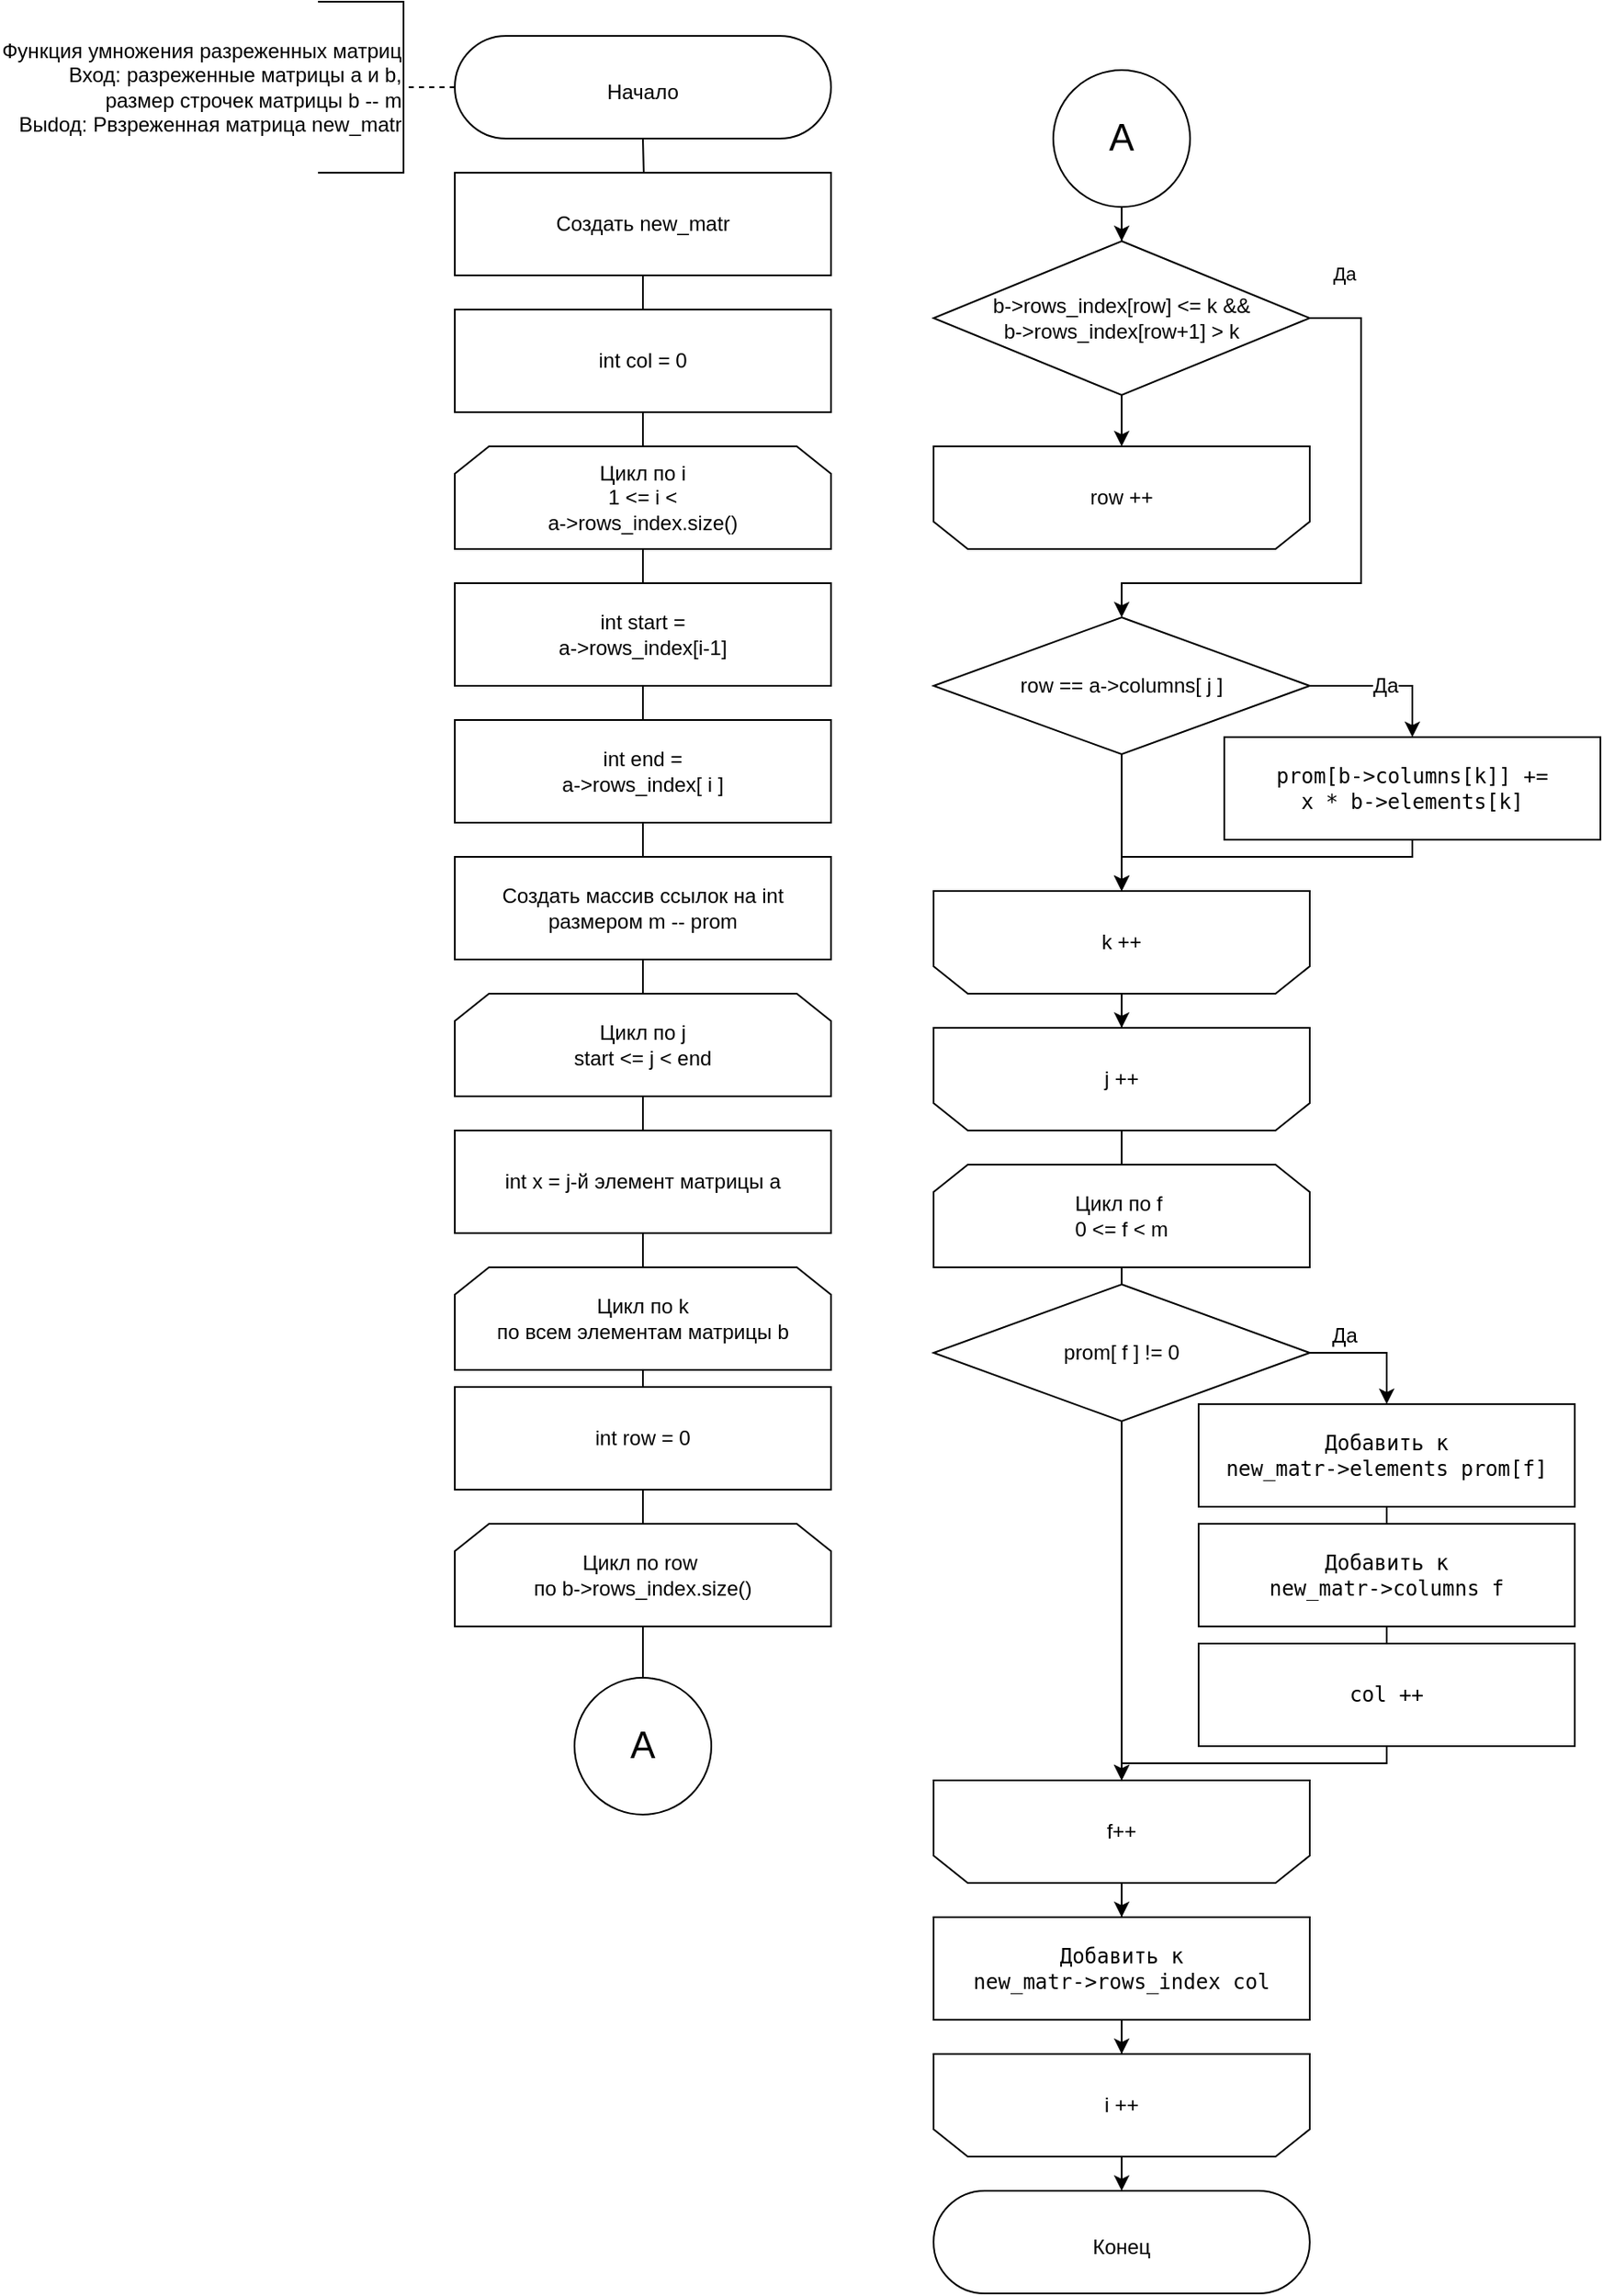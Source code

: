 <mxfile version="20.3.0" type="device"><diagram id="wJuYt8VJxtdSwbcKCTVF" name="Page-1"><mxGraphModel dx="2746" dy="1157" grid="1" gridSize="10" guides="1" tooltips="1" connect="1" arrows="1" fold="1" page="1" pageScale="1" pageWidth="850" pageHeight="1100" math="0" shadow="0"><root><mxCell id="0"/><mxCell id="1" parent="0"/><mxCell id="TtiHUzw6GlkKzpKn4ofh-44" style="edgeStyle=orthogonalEdgeStyle;rounded=0;orthogonalLoop=1;jettySize=auto;html=1;fontSize=12;fontColor=#000000;" edge="1" parent="1" target="TtiHUzw6GlkKzpKn4ofh-4"><mxGeometry relative="1" as="geometry"><mxPoint x="270" y="110" as="sourcePoint"/></mxGeometry></mxCell><mxCell id="TtiHUzw6GlkKzpKn4ofh-2" value="Функция умножения разреженных матриц&lt;br&gt;Вход: разреженные матрицы a и b,&lt;br&gt;&amp;nbsp;размер строчек матрицы b -- m&lt;br&gt;Выdод: Рвзреженная матрица new_matr" style="strokeWidth=1;html=1;shape=mxgraph.flowchart.annotation_1;align=right;pointerEvents=1;direction=west;" vertex="1" parent="1"><mxGeometry x="80" y="30" width="50" height="100" as="geometry"/></mxCell><mxCell id="TtiHUzw6GlkKzpKn4ofh-3" value="" style="endArrow=none;dashed=1;html=1;rounded=0;entryX=0;entryY=0.5;entryDx=0;entryDy=0;entryPerimeter=0;exitX=0;exitY=0.5;exitDx=0;exitDy=0;" edge="1" parent="1" source="TtiHUzw6GlkKzpKn4ofh-107" target="TtiHUzw6GlkKzpKn4ofh-2"><mxGeometry width="50" height="50" relative="1" as="geometry"><mxPoint x="160" y="90" as="sourcePoint"/><mxPoint x="450" y="400" as="targetPoint"/></mxGeometry></mxCell><mxCell id="TtiHUzw6GlkKzpKn4ofh-4" value="Создать new_matr" style="rounded=0;whiteSpace=wrap;html=1;strokeWidth=1;" vertex="1" parent="1"><mxGeometry x="160" y="130" width="220" height="60" as="geometry"/></mxCell><mxCell id="TtiHUzw6GlkKzpKn4ofh-5" value="int col = 0" style="rounded=0;whiteSpace=wrap;html=1;strokeWidth=1;" vertex="1" parent="1"><mxGeometry x="160" y="210" width="220" height="60" as="geometry"/></mxCell><mxCell id="TtiHUzw6GlkKzpKn4ofh-6" value="Цикл по i&lt;br&gt;1 &amp;lt;= i &amp;lt; &lt;br&gt;a-&amp;gt;rows_index.size()" style="shape=loopLimit;whiteSpace=wrap;html=1;shadow=0;sketch=0;strokeWidth=1;gradientColor=none;" vertex="1" parent="1"><mxGeometry x="160" y="290" width="220" height="60" as="geometry"/></mxCell><mxCell id="TtiHUzw6GlkKzpKn4ofh-8" value="int start = &lt;br&gt;a-&amp;gt;rows_index[i-1]" style="rounded=0;whiteSpace=wrap;html=1;strokeWidth=1;" vertex="1" parent="1"><mxGeometry x="160" y="370" width="220" height="60" as="geometry"/></mxCell><mxCell id="TtiHUzw6GlkKzpKn4ofh-10" value="int end = &lt;br&gt;a-&amp;gt;rows_index[ i ]" style="rounded=0;whiteSpace=wrap;html=1;strokeWidth=1;" vertex="1" parent="1"><mxGeometry x="160" y="450" width="220" height="60" as="geometry"/></mxCell><mxCell id="TtiHUzw6GlkKzpKn4ofh-14" value="Создать массив ссылок на int размером m -- prom" style="rounded=0;whiteSpace=wrap;html=1;strokeWidth=1;" vertex="1" parent="1"><mxGeometry x="160" y="530" width="220" height="60" as="geometry"/></mxCell><mxCell id="TtiHUzw6GlkKzpKn4ofh-15" value="Цикл по j&lt;br&gt;start &amp;lt;= j &amp;lt; end" style="shape=loopLimit;whiteSpace=wrap;html=1;shadow=0;sketch=0;strokeWidth=1;gradientColor=none;" vertex="1" parent="1"><mxGeometry x="160" y="610" width="220" height="60" as="geometry"/></mxCell><mxCell id="TtiHUzw6GlkKzpKn4ofh-16" value="int x = j-й элемент матрицы a" style="rounded=0;whiteSpace=wrap;html=1;strokeWidth=1;" vertex="1" parent="1"><mxGeometry x="160" y="690" width="220" height="60" as="geometry"/></mxCell><mxCell id="TtiHUzw6GlkKzpKn4ofh-18" value="Цикл по k&lt;br&gt;по всем элементам матрицы b" style="shape=loopLimit;whiteSpace=wrap;html=1;shadow=0;sketch=0;strokeWidth=1;gradientColor=none;" vertex="1" parent="1"><mxGeometry x="160" y="770" width="220" height="60" as="geometry"/></mxCell><mxCell id="TtiHUzw6GlkKzpKn4ofh-19" value="int row = 0" style="rounded=0;whiteSpace=wrap;html=1;strokeWidth=1;" vertex="1" parent="1"><mxGeometry x="160" y="840" width="220" height="60" as="geometry"/></mxCell><mxCell id="TtiHUzw6GlkKzpKn4ofh-20" value="Цикл по row&amp;nbsp;&lt;br&gt;по b-&amp;gt;rows_index.size()" style="shape=loopLimit;whiteSpace=wrap;html=1;shadow=0;sketch=0;strokeWidth=1;gradientColor=none;" vertex="1" parent="1"><mxGeometry x="160" y="920" width="220" height="60" as="geometry"/></mxCell><mxCell id="TtiHUzw6GlkKzpKn4ofh-28" value="" style="endArrow=none;html=1;rounded=0;entryX=0.5;entryY=1;entryDx=0;entryDy=0;exitX=0.5;exitY=0;exitDx=0;exitDy=0;" edge="1" parent="1" target="TtiHUzw6GlkKzpKn4ofh-20"><mxGeometry width="50" height="50" relative="1" as="geometry"><mxPoint x="270" y="1010" as="sourcePoint"/><mxPoint x="340" y="970" as="targetPoint"/></mxGeometry></mxCell><mxCell id="TtiHUzw6GlkKzpKn4ofh-45" value="" style="endArrow=none;html=1;rounded=0;fontSize=12;fontColor=#000000;entryX=0.5;entryY=1;entryDx=0;entryDy=0;exitX=0.5;exitY=0;exitDx=0;exitDy=0;" edge="1" parent="1" source="TtiHUzw6GlkKzpKn4ofh-5" target="TtiHUzw6GlkKzpKn4ofh-4"><mxGeometry width="50" height="50" relative="1" as="geometry"><mxPoint x="310" y="490" as="sourcePoint"/><mxPoint x="360" y="440" as="targetPoint"/></mxGeometry></mxCell><mxCell id="TtiHUzw6GlkKzpKn4ofh-46" value="" style="endArrow=none;html=1;rounded=0;fontSize=12;fontColor=#000000;entryX=0.5;entryY=1;entryDx=0;entryDy=0;exitX=0.5;exitY=0;exitDx=0;exitDy=0;" edge="1" parent="1" source="TtiHUzw6GlkKzpKn4ofh-6" target="TtiHUzw6GlkKzpKn4ofh-5"><mxGeometry width="50" height="50" relative="1" as="geometry"><mxPoint x="310" y="490" as="sourcePoint"/><mxPoint x="360" y="440" as="targetPoint"/></mxGeometry></mxCell><mxCell id="TtiHUzw6GlkKzpKn4ofh-47" value="" style="endArrow=none;html=1;rounded=0;fontSize=12;fontColor=#000000;entryX=0.5;entryY=1;entryDx=0;entryDy=0;exitX=0.5;exitY=0;exitDx=0;exitDy=0;" edge="1" parent="1" source="TtiHUzw6GlkKzpKn4ofh-8" target="TtiHUzw6GlkKzpKn4ofh-6"><mxGeometry width="50" height="50" relative="1" as="geometry"><mxPoint x="310" y="490" as="sourcePoint"/><mxPoint x="360" y="440" as="targetPoint"/></mxGeometry></mxCell><mxCell id="TtiHUzw6GlkKzpKn4ofh-48" value="" style="endArrow=none;html=1;rounded=0;fontSize=12;fontColor=#000000;entryX=0.5;entryY=1;entryDx=0;entryDy=0;exitX=0.5;exitY=0;exitDx=0;exitDy=0;" edge="1" parent="1" source="TtiHUzw6GlkKzpKn4ofh-10" target="TtiHUzw6GlkKzpKn4ofh-8"><mxGeometry width="50" height="50" relative="1" as="geometry"><mxPoint x="310" y="490" as="sourcePoint"/><mxPoint x="360" y="440" as="targetPoint"/></mxGeometry></mxCell><mxCell id="TtiHUzw6GlkKzpKn4ofh-49" value="" style="endArrow=none;html=1;rounded=0;fontSize=12;fontColor=#000000;entryX=0.5;entryY=1;entryDx=0;entryDy=0;exitX=0.5;exitY=0;exitDx=0;exitDy=0;" edge="1" parent="1" source="TtiHUzw6GlkKzpKn4ofh-14" target="TtiHUzw6GlkKzpKn4ofh-10"><mxGeometry width="50" height="50" relative="1" as="geometry"><mxPoint x="310" y="730" as="sourcePoint"/><mxPoint x="360" y="680" as="targetPoint"/></mxGeometry></mxCell><mxCell id="TtiHUzw6GlkKzpKn4ofh-50" value="" style="endArrow=none;html=1;rounded=0;fontSize=12;fontColor=#000000;entryX=0.5;entryY=1;entryDx=0;entryDy=0;exitX=0.5;exitY=0;exitDx=0;exitDy=0;" edge="1" parent="1" source="TtiHUzw6GlkKzpKn4ofh-15" target="TtiHUzw6GlkKzpKn4ofh-14"><mxGeometry width="50" height="50" relative="1" as="geometry"><mxPoint x="310" y="550" as="sourcePoint"/><mxPoint x="360" y="500" as="targetPoint"/></mxGeometry></mxCell><mxCell id="TtiHUzw6GlkKzpKn4ofh-51" value="" style="endArrow=none;html=1;rounded=0;fontSize=12;fontColor=#000000;entryX=0.5;entryY=1;entryDx=0;entryDy=0;exitX=0.5;exitY=0;exitDx=0;exitDy=0;" edge="1" parent="1" source="TtiHUzw6GlkKzpKn4ofh-16" target="TtiHUzw6GlkKzpKn4ofh-15"><mxGeometry width="50" height="50" relative="1" as="geometry"><mxPoint x="310" y="550" as="sourcePoint"/><mxPoint x="360" y="500" as="targetPoint"/></mxGeometry></mxCell><mxCell id="TtiHUzw6GlkKzpKn4ofh-52" value="" style="endArrow=none;html=1;rounded=0;fontSize=12;fontColor=#000000;entryX=0.5;entryY=1;entryDx=0;entryDy=0;exitX=0.5;exitY=0;exitDx=0;exitDy=0;" edge="1" parent="1" source="TtiHUzw6GlkKzpKn4ofh-18" target="TtiHUzw6GlkKzpKn4ofh-16"><mxGeometry width="50" height="50" relative="1" as="geometry"><mxPoint x="310" y="850" as="sourcePoint"/><mxPoint x="360" y="800" as="targetPoint"/></mxGeometry></mxCell><mxCell id="TtiHUzw6GlkKzpKn4ofh-53" value="" style="endArrow=none;html=1;rounded=0;fontSize=12;fontColor=#000000;entryX=0.5;entryY=1;entryDx=0;entryDy=0;" edge="1" parent="1" source="TtiHUzw6GlkKzpKn4ofh-19" target="TtiHUzw6GlkKzpKn4ofh-18"><mxGeometry width="50" height="50" relative="1" as="geometry"><mxPoint x="310" y="850" as="sourcePoint"/><mxPoint x="360" y="800" as="targetPoint"/></mxGeometry></mxCell><mxCell id="TtiHUzw6GlkKzpKn4ofh-54" value="" style="endArrow=none;html=1;rounded=0;fontSize=12;fontColor=#000000;entryX=0.5;entryY=1;entryDx=0;entryDy=0;exitX=0.5;exitY=0;exitDx=0;exitDy=0;" edge="1" parent="1" source="TtiHUzw6GlkKzpKn4ofh-20" target="TtiHUzw6GlkKzpKn4ofh-19"><mxGeometry width="50" height="50" relative="1" as="geometry"><mxPoint x="320" y="1050" as="sourcePoint"/><mxPoint x="370" y="1000" as="targetPoint"/></mxGeometry></mxCell><mxCell id="TtiHUzw6GlkKzpKn4ofh-71" value="row ++" style="shape=loopLimit;whiteSpace=wrap;html=1;shadow=0;sketch=0;strokeWidth=1;gradientColor=none;flipV=1;" vertex="1" parent="1"><mxGeometry x="440" y="290" width="220" height="60" as="geometry"/></mxCell><mxCell id="TtiHUzw6GlkKzpKn4ofh-72" style="edgeStyle=orthogonalEdgeStyle;rounded=0;orthogonalLoop=1;jettySize=auto;html=1;entryX=0.5;entryY=0;entryDx=0;entryDy=0;" edge="1" parent="1" source="TtiHUzw6GlkKzpKn4ofh-75" target="TtiHUzw6GlkKzpKn4ofh-78"><mxGeometry relative="1" as="geometry"><mxPoint x="631" y="430" as="targetPoint"/><Array as="points"><mxPoint x="690" y="215"/><mxPoint x="690" y="370"/><mxPoint x="550" y="370"/></Array></mxGeometry></mxCell><mxCell id="TtiHUzw6GlkKzpKn4ofh-73" value="Да" style="edgeLabel;html=1;align=center;verticalAlign=middle;resizable=0;points=[];" vertex="1" connectable="0" parent="TtiHUzw6GlkKzpKn4ofh-72"><mxGeometry x="-0.574" y="-4" relative="1" as="geometry"><mxPoint x="-6" y="-70" as="offset"/></mxGeometry></mxCell><mxCell id="TtiHUzw6GlkKzpKn4ofh-74" style="edgeStyle=orthogonalEdgeStyle;rounded=0;orthogonalLoop=1;jettySize=auto;html=1;entryX=0.5;entryY=0;entryDx=0;entryDy=0;" edge="1" parent="1" source="TtiHUzw6GlkKzpKn4ofh-75" target="TtiHUzw6GlkKzpKn4ofh-71"><mxGeometry relative="1" as="geometry"/></mxCell><mxCell id="TtiHUzw6GlkKzpKn4ofh-75" value="b-&amp;gt;rows_index[row] &amp;lt;= k &amp;amp;&amp;amp;&lt;br&gt;b-&amp;gt;rows_index[row+1] &amp;gt; k" style="rhombus;whiteSpace=wrap;html=1;strokeWidth=1;" vertex="1" parent="1"><mxGeometry x="440" y="170" width="220" height="90" as="geometry"/></mxCell><mxCell id="TtiHUzw6GlkKzpKn4ofh-76" style="edgeStyle=orthogonalEdgeStyle;rounded=0;orthogonalLoop=1;jettySize=auto;html=1;entryX=0.5;entryY=0;entryDx=0;entryDy=0;fontSize=12;fontColor=#000000;" edge="1" parent="1" source="TtiHUzw6GlkKzpKn4ofh-78" target="TtiHUzw6GlkKzpKn4ofh-91"><mxGeometry relative="1" as="geometry"><Array as="points"><mxPoint x="720" y="430"/></Array></mxGeometry></mxCell><mxCell id="TtiHUzw6GlkKzpKn4ofh-110" value="Да" style="edgeLabel;html=1;align=center;verticalAlign=middle;resizable=0;points=[];fontSize=12;fontColor=#000000;" vertex="1" connectable="0" parent="TtiHUzw6GlkKzpKn4ofh-76"><mxGeometry x="-0.034" relative="1" as="geometry"><mxPoint as="offset"/></mxGeometry></mxCell><mxCell id="TtiHUzw6GlkKzpKn4ofh-77" style="edgeStyle=orthogonalEdgeStyle;rounded=0;orthogonalLoop=1;jettySize=auto;html=1;entryX=0.5;entryY=0;entryDx=0;entryDy=0;fontSize=12;fontColor=#000000;" edge="1" parent="1" source="TtiHUzw6GlkKzpKn4ofh-78" target="TtiHUzw6GlkKzpKn4ofh-93"><mxGeometry relative="1" as="geometry"/></mxCell><mxCell id="TtiHUzw6GlkKzpKn4ofh-78" value="row == a-&amp;gt;columns[ j ]" style="rhombus;whiteSpace=wrap;html=1;strokeWidth=1;" vertex="1" parent="1"><mxGeometry x="440" y="390" width="220" height="80" as="geometry"/></mxCell><mxCell id="TtiHUzw6GlkKzpKn4ofh-79" value="Цикл по f&amp;nbsp;&lt;br&gt;0 &amp;lt;= f &amp;lt; m" style="shape=loopLimit;whiteSpace=wrap;html=1;shadow=0;sketch=0;strokeWidth=1;gradientColor=none;" vertex="1" parent="1"><mxGeometry x="440" y="710" width="220" height="60" as="geometry"/></mxCell><mxCell id="TtiHUzw6GlkKzpKn4ofh-80" style="edgeStyle=orthogonalEdgeStyle;rounded=0;orthogonalLoop=1;jettySize=auto;html=1;entryX=0.5;entryY=0;entryDx=0;entryDy=0;fontSize=12;fontColor=#000000;" edge="1" parent="1" source="TtiHUzw6GlkKzpKn4ofh-82" target="TtiHUzw6GlkKzpKn4ofh-84"><mxGeometry relative="1" as="geometry"><Array as="points"><mxPoint x="705" y="820"/></Array></mxGeometry></mxCell><mxCell id="TtiHUzw6GlkKzpKn4ofh-81" style="edgeStyle=orthogonalEdgeStyle;rounded=0;orthogonalLoop=1;jettySize=auto;html=1;entryX=0.5;entryY=0;entryDx=0;entryDy=0;fontSize=12;fontColor=#000000;" edge="1" parent="1" source="TtiHUzw6GlkKzpKn4ofh-82" target="TtiHUzw6GlkKzpKn4ofh-89"><mxGeometry relative="1" as="geometry"/></mxCell><mxCell id="TtiHUzw6GlkKzpKn4ofh-82" value="prom[ f ] != 0" style="rhombus;whiteSpace=wrap;html=1;strokeWidth=1;" vertex="1" parent="1"><mxGeometry x="440" y="780" width="220" height="80" as="geometry"/></mxCell><mxCell id="TtiHUzw6GlkKzpKn4ofh-83" value="&lt;p style=&quot;font-family: &amp;quot;Droid Sans Mono&amp;quot;, &amp;quot;monospace&amp;quot;, monospace; line-height: 19px;&quot;&gt;&lt;br&gt;&lt;/p&gt;" style="text;html=1;align=center;verticalAlign=middle;resizable=0;points=[];autosize=1;strokeColor=none;fillColor=none;" vertex="1" parent="1"><mxGeometry x="810" y="820" width="20" height="60" as="geometry"/></mxCell><mxCell id="TtiHUzw6GlkKzpKn4ofh-84" value="&lt;span style=&quot;font-family: &amp;quot;Droid Sans Mono&amp;quot;, &amp;quot;monospace&amp;quot;, monospace;&quot;&gt;Добавить к &lt;br&gt;new_matr-&amp;gt;elements prom[f]&lt;/span&gt;" style="rounded=0;whiteSpace=wrap;html=1;labelBackgroundColor=#FFFFFF;strokeWidth=1;fontSize=12;fontColor=#000000;" vertex="1" parent="1"><mxGeometry x="595" y="850" width="220" height="60" as="geometry"/></mxCell><mxCell id="TtiHUzw6GlkKzpKn4ofh-85" value="&lt;span style=&quot;font-family: &amp;quot;Droid Sans Mono&amp;quot;, &amp;quot;monospace&amp;quot;, monospace;&quot;&gt;Добавить к &lt;br&gt;new_matr-&amp;gt;columns f&lt;/span&gt;" style="rounded=0;whiteSpace=wrap;html=1;labelBackgroundColor=#FFFFFF;strokeWidth=1;fontSize=12;fontColor=#000000;" vertex="1" parent="1"><mxGeometry x="595" y="920" width="220" height="60" as="geometry"/></mxCell><mxCell id="TtiHUzw6GlkKzpKn4ofh-86" style="edgeStyle=orthogonalEdgeStyle;rounded=0;orthogonalLoop=1;jettySize=auto;html=1;entryX=0.5;entryY=0;entryDx=0;entryDy=0;fontSize=12;fontColor=#000000;" edge="1" parent="1" source="TtiHUzw6GlkKzpKn4ofh-87" target="TtiHUzw6GlkKzpKn4ofh-89"><mxGeometry relative="1" as="geometry"><Array as="points"><mxPoint x="705" y="1060"/><mxPoint x="550" y="1060"/></Array></mxGeometry></mxCell><mxCell id="TtiHUzw6GlkKzpKn4ofh-87" value="&lt;font face=&quot;Droid Sans Mono, monospace, monospace&quot;&gt;col ++&lt;/font&gt;" style="rounded=0;whiteSpace=wrap;html=1;labelBackgroundColor=#FFFFFF;strokeWidth=1;fontSize=12;fontColor=#000000;" vertex="1" parent="1"><mxGeometry x="595" y="990" width="220" height="60" as="geometry"/></mxCell><mxCell id="TtiHUzw6GlkKzpKn4ofh-88" style="edgeStyle=orthogonalEdgeStyle;rounded=0;orthogonalLoop=1;jettySize=auto;html=1;fontSize=12;fontColor=#000000;" edge="1" parent="1" source="TtiHUzw6GlkKzpKn4ofh-89" target="TtiHUzw6GlkKzpKn4ofh-95"><mxGeometry relative="1" as="geometry"/></mxCell><mxCell id="TtiHUzw6GlkKzpKn4ofh-89" value="f++" style="shape=loopLimit;whiteSpace=wrap;html=1;shadow=0;sketch=0;strokeWidth=1;gradientColor=none;flipV=1;" vertex="1" parent="1"><mxGeometry x="440" y="1070" width="220" height="60" as="geometry"/></mxCell><mxCell id="TtiHUzw6GlkKzpKn4ofh-90" style="edgeStyle=orthogonalEdgeStyle;rounded=0;orthogonalLoop=1;jettySize=auto;html=1;entryX=0.5;entryY=0;entryDx=0;entryDy=0;fontSize=12;fontColor=#000000;" edge="1" parent="1" source="TtiHUzw6GlkKzpKn4ofh-91" target="TtiHUzw6GlkKzpKn4ofh-93"><mxGeometry relative="1" as="geometry"><Array as="points"><mxPoint x="720" y="530"/><mxPoint x="550" y="530"/></Array></mxGeometry></mxCell><mxCell id="TtiHUzw6GlkKzpKn4ofh-91" value="&lt;span style=&quot;font-family: &amp;quot;Droid Sans Mono&amp;quot;, &amp;quot;monospace&amp;quot;, monospace;&quot;&gt;prom[b-&amp;gt;columns[k]] +=&lt;br&gt;x * b-&amp;gt;elements[k]&lt;/span&gt;" style="rounded=0;whiteSpace=wrap;html=1;labelBackgroundColor=#FFFFFF;strokeWidth=1;fontSize=12;fontColor=#000000;" vertex="1" parent="1"><mxGeometry x="610" y="460" width="220" height="60" as="geometry"/></mxCell><mxCell id="TtiHUzw6GlkKzpKn4ofh-92" style="edgeStyle=orthogonalEdgeStyle;rounded=0;orthogonalLoop=1;jettySize=auto;html=1;entryX=0.5;entryY=0;entryDx=0;entryDy=0;fontSize=12;fontColor=#000000;" edge="1" parent="1" source="TtiHUzw6GlkKzpKn4ofh-93" target="TtiHUzw6GlkKzpKn4ofh-96"><mxGeometry relative="1" as="geometry"/></mxCell><mxCell id="TtiHUzw6GlkKzpKn4ofh-93" value="k ++" style="shape=loopLimit;whiteSpace=wrap;html=1;shadow=0;sketch=0;strokeWidth=1;gradientColor=none;flipV=1;" vertex="1" parent="1"><mxGeometry x="440" y="550" width="220" height="60" as="geometry"/></mxCell><mxCell id="TtiHUzw6GlkKzpKn4ofh-94" style="edgeStyle=orthogonalEdgeStyle;rounded=0;orthogonalLoop=1;jettySize=auto;html=1;fontSize=12;fontColor=#000000;" edge="1" parent="1" source="TtiHUzw6GlkKzpKn4ofh-95" target="TtiHUzw6GlkKzpKn4ofh-98"><mxGeometry relative="1" as="geometry"/></mxCell><mxCell id="TtiHUzw6GlkKzpKn4ofh-95" value="&lt;span style=&quot;font-family: &amp;quot;Droid Sans Mono&amp;quot;, &amp;quot;monospace&amp;quot;, monospace;&quot;&gt;Добавить к &lt;br&gt;new_matr-&amp;gt;rows_index col&lt;/span&gt;" style="rounded=0;whiteSpace=wrap;html=1;labelBackgroundColor=#FFFFFF;strokeWidth=1;fontSize=12;fontColor=#000000;" vertex="1" parent="1"><mxGeometry x="440" y="1150" width="220" height="60" as="geometry"/></mxCell><mxCell id="TtiHUzw6GlkKzpKn4ofh-96" value="j ++" style="shape=loopLimit;whiteSpace=wrap;html=1;shadow=0;sketch=0;strokeWidth=1;gradientColor=none;flipV=1;" vertex="1" parent="1"><mxGeometry x="440" y="630" width="220" height="60" as="geometry"/></mxCell><mxCell id="TtiHUzw6GlkKzpKn4ofh-97" style="edgeStyle=orthogonalEdgeStyle;rounded=0;orthogonalLoop=1;jettySize=auto;html=1;fontSize=12;fontColor=#000000;" edge="1" parent="1" source="TtiHUzw6GlkKzpKn4ofh-98"><mxGeometry relative="1" as="geometry"><mxPoint x="550" y="1310" as="targetPoint"/></mxGeometry></mxCell><mxCell id="TtiHUzw6GlkKzpKn4ofh-98" value="i ++" style="shape=loopLimit;whiteSpace=wrap;html=1;shadow=0;sketch=0;strokeWidth=1;gradientColor=none;flipV=1;" vertex="1" parent="1"><mxGeometry x="440" y="1230" width="220" height="60" as="geometry"/></mxCell><mxCell id="TtiHUzw6GlkKzpKn4ofh-100" value="" style="endArrow=none;html=1;rounded=0;fontSize=12;fontColor=#000000;entryX=0.5;entryY=1;entryDx=0;entryDy=0;exitX=0.5;exitY=0;exitDx=0;exitDy=0;" edge="1" parent="1" source="TtiHUzw6GlkKzpKn4ofh-79" target="TtiHUzw6GlkKzpKn4ofh-96"><mxGeometry width="50" height="50" relative="1" as="geometry"><mxPoint x="600" y="550" as="sourcePoint"/><mxPoint x="650" y="500" as="targetPoint"/></mxGeometry></mxCell><mxCell id="TtiHUzw6GlkKzpKn4ofh-101" value="" style="endArrow=none;html=1;rounded=0;fontSize=12;fontColor=#000000;entryX=0.5;entryY=1;entryDx=0;entryDy=0;exitX=0.5;exitY=0;exitDx=0;exitDy=0;" edge="1" parent="1" source="TtiHUzw6GlkKzpKn4ofh-82" target="TtiHUzw6GlkKzpKn4ofh-79"><mxGeometry width="50" height="50" relative="1" as="geometry"><mxPoint x="600" y="830" as="sourcePoint"/><mxPoint x="650" y="780" as="targetPoint"/></mxGeometry></mxCell><mxCell id="TtiHUzw6GlkKzpKn4ofh-102" value="" style="endArrow=none;html=1;rounded=0;fontSize=12;fontColor=#000000;entryX=0.5;entryY=1;entryDx=0;entryDy=0;exitX=0.5;exitY=0;exitDx=0;exitDy=0;" edge="1" parent="1" source="TtiHUzw6GlkKzpKn4ofh-85" target="TtiHUzw6GlkKzpKn4ofh-84"><mxGeometry width="50" height="50" relative="1" as="geometry"><mxPoint x="600" y="830" as="sourcePoint"/><mxPoint x="650" y="780" as="targetPoint"/></mxGeometry></mxCell><mxCell id="TtiHUzw6GlkKzpKn4ofh-103" value="" style="endArrow=none;html=1;rounded=0;fontSize=12;fontColor=#000000;entryX=0.5;entryY=1;entryDx=0;entryDy=0;exitX=0.5;exitY=0;exitDx=0;exitDy=0;" edge="1" parent="1" source="TtiHUzw6GlkKzpKn4ofh-87" target="TtiHUzw6GlkKzpKn4ofh-85"><mxGeometry width="50" height="50" relative="1" as="geometry"><mxPoint x="600" y="830" as="sourcePoint"/><mxPoint x="650" y="780" as="targetPoint"/></mxGeometry></mxCell><mxCell id="TtiHUzw6GlkKzpKn4ofh-104" value="&lt;font style=&quot;font-size: 22px;&quot;&gt;A&lt;/font&gt;" style="ellipse;whiteSpace=wrap;html=1;aspect=fixed;labelBackgroundColor=#FFFFFF;strokeWidth=1;fontSize=12;fontColor=#000000;" vertex="1" parent="1"><mxGeometry x="230" y="1010" width="80" height="80" as="geometry"/></mxCell><mxCell id="TtiHUzw6GlkKzpKn4ofh-106" style="edgeStyle=orthogonalEdgeStyle;rounded=0;orthogonalLoop=1;jettySize=auto;html=1;entryX=0.5;entryY=0;entryDx=0;entryDy=0;fontSize=22;fontColor=#000000;" edge="1" parent="1" source="TtiHUzw6GlkKzpKn4ofh-105" target="TtiHUzw6GlkKzpKn4ofh-75"><mxGeometry relative="1" as="geometry"/></mxCell><mxCell id="TtiHUzw6GlkKzpKn4ofh-105" value="&lt;font style=&quot;font-size: 22px;&quot;&gt;A&lt;/font&gt;" style="ellipse;whiteSpace=wrap;html=1;aspect=fixed;labelBackgroundColor=#FFFFFF;strokeWidth=1;fontSize=12;fontColor=#000000;" vertex="1" parent="1"><mxGeometry x="510" y="70" width="80" height="80" as="geometry"/></mxCell><mxCell id="TtiHUzw6GlkKzpKn4ofh-107" value="&lt;font style=&quot;font-size: 12px;&quot;&gt;Начало&lt;/font&gt;" style="rounded=1;whiteSpace=wrap;html=1;labelBackgroundColor=#FFFFFF;strokeWidth=1;fontSize=22;fontColor=#000000;arcSize=50;" vertex="1" parent="1"><mxGeometry x="160" y="50" width="220" height="60" as="geometry"/></mxCell><mxCell id="TtiHUzw6GlkKzpKn4ofh-108" value="&lt;font style=&quot;font-size: 12px;&quot;&gt;Конец&lt;/font&gt;" style="rounded=1;whiteSpace=wrap;html=1;labelBackgroundColor=#FFFFFF;strokeWidth=1;fontSize=22;fontColor=#000000;arcSize=50;" vertex="1" parent="1"><mxGeometry x="440" y="1310" width="220" height="60" as="geometry"/></mxCell><mxCell id="TtiHUzw6GlkKzpKn4ofh-109" value="Да" style="text;html=1;align=center;verticalAlign=middle;resizable=0;points=[];autosize=1;strokeColor=none;fillColor=none;fontSize=12;fontColor=#000000;" vertex="1" parent="1"><mxGeometry x="660" y="795" width="40" height="30" as="geometry"/></mxCell></root></mxGraphModel></diagram></mxfile>